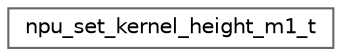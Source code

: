 digraph "Graphical Class Hierarchy"
{
 // LATEX_PDF_SIZE
  bgcolor="transparent";
  edge [fontname=Helvetica,fontsize=10,labelfontname=Helvetica,labelfontsize=10];
  node [fontname=Helvetica,fontsize=10,shape=box,height=0.2,width=0.4];
  rankdir="LR";
  Node0 [id="Node000000",label="npu_set_kernel_height_m1_t",height=0.2,width=0.4,color="grey40", fillcolor="white", style="filled",URL="$structnpu__set__kernel__height__m1__t.html",tooltip=" "];
}

